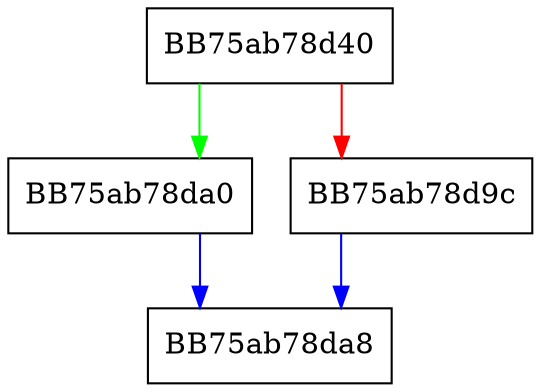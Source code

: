 digraph GetNewThreat {
  node [shape="box"];
  graph [splines=ortho];
  BB75ab78d40 -> BB75ab78da0 [color="green"];
  BB75ab78d40 -> BB75ab78d9c [color="red"];
  BB75ab78d9c -> BB75ab78da8 [color="blue"];
  BB75ab78da0 -> BB75ab78da8 [color="blue"];
}